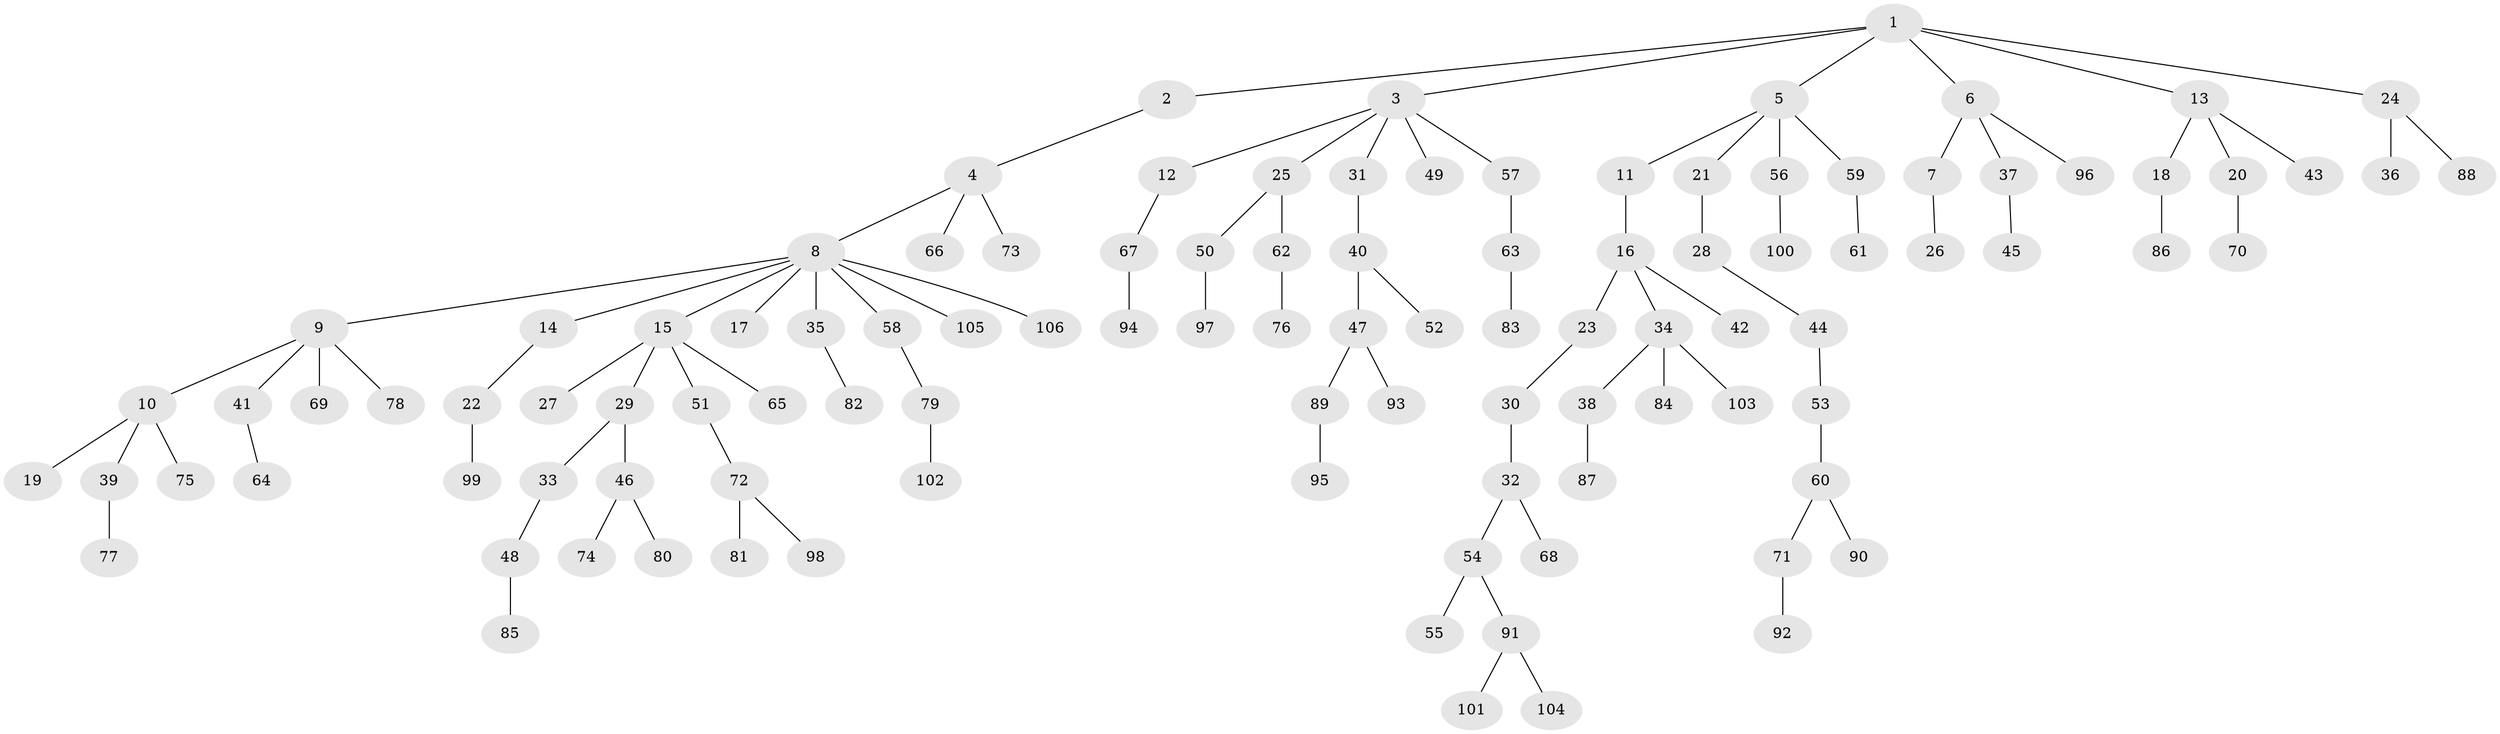// Generated by graph-tools (version 1.1) at 2025/02/03/09/25 03:02:23]
// undirected, 106 vertices, 105 edges
graph export_dot {
graph [start="1"]
  node [color=gray90,style=filled];
  1;
  2;
  3;
  4;
  5;
  6;
  7;
  8;
  9;
  10;
  11;
  12;
  13;
  14;
  15;
  16;
  17;
  18;
  19;
  20;
  21;
  22;
  23;
  24;
  25;
  26;
  27;
  28;
  29;
  30;
  31;
  32;
  33;
  34;
  35;
  36;
  37;
  38;
  39;
  40;
  41;
  42;
  43;
  44;
  45;
  46;
  47;
  48;
  49;
  50;
  51;
  52;
  53;
  54;
  55;
  56;
  57;
  58;
  59;
  60;
  61;
  62;
  63;
  64;
  65;
  66;
  67;
  68;
  69;
  70;
  71;
  72;
  73;
  74;
  75;
  76;
  77;
  78;
  79;
  80;
  81;
  82;
  83;
  84;
  85;
  86;
  87;
  88;
  89;
  90;
  91;
  92;
  93;
  94;
  95;
  96;
  97;
  98;
  99;
  100;
  101;
  102;
  103;
  104;
  105;
  106;
  1 -- 2;
  1 -- 3;
  1 -- 5;
  1 -- 6;
  1 -- 13;
  1 -- 24;
  2 -- 4;
  3 -- 12;
  3 -- 25;
  3 -- 31;
  3 -- 49;
  3 -- 57;
  4 -- 8;
  4 -- 66;
  4 -- 73;
  5 -- 11;
  5 -- 21;
  5 -- 56;
  5 -- 59;
  6 -- 7;
  6 -- 37;
  6 -- 96;
  7 -- 26;
  8 -- 9;
  8 -- 14;
  8 -- 15;
  8 -- 17;
  8 -- 35;
  8 -- 58;
  8 -- 105;
  8 -- 106;
  9 -- 10;
  9 -- 41;
  9 -- 69;
  9 -- 78;
  10 -- 19;
  10 -- 39;
  10 -- 75;
  11 -- 16;
  12 -- 67;
  13 -- 18;
  13 -- 20;
  13 -- 43;
  14 -- 22;
  15 -- 27;
  15 -- 29;
  15 -- 51;
  15 -- 65;
  16 -- 23;
  16 -- 34;
  16 -- 42;
  18 -- 86;
  20 -- 70;
  21 -- 28;
  22 -- 99;
  23 -- 30;
  24 -- 36;
  24 -- 88;
  25 -- 50;
  25 -- 62;
  28 -- 44;
  29 -- 33;
  29 -- 46;
  30 -- 32;
  31 -- 40;
  32 -- 54;
  32 -- 68;
  33 -- 48;
  34 -- 38;
  34 -- 84;
  34 -- 103;
  35 -- 82;
  37 -- 45;
  38 -- 87;
  39 -- 77;
  40 -- 47;
  40 -- 52;
  41 -- 64;
  44 -- 53;
  46 -- 74;
  46 -- 80;
  47 -- 89;
  47 -- 93;
  48 -- 85;
  50 -- 97;
  51 -- 72;
  53 -- 60;
  54 -- 55;
  54 -- 91;
  56 -- 100;
  57 -- 63;
  58 -- 79;
  59 -- 61;
  60 -- 71;
  60 -- 90;
  62 -- 76;
  63 -- 83;
  67 -- 94;
  71 -- 92;
  72 -- 81;
  72 -- 98;
  79 -- 102;
  89 -- 95;
  91 -- 101;
  91 -- 104;
}
